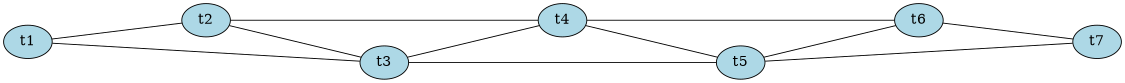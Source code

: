 graph G {
	graph [overlap=false, fontname=Helvetica, fontsize=16, ratio=auto, size="7.5,10", rankdir=LR, ranksep="2.00"];
	node [label="\N", fontsize=16];
	edge [fontsize=16];
	graph [bb="0,0,154.51,229.98"];
	t4 [fillcolor=lightblue, color=black, shape=ellipse, style=filled, pos="42.099,130.79", width="0.75", height="0.51069"];
	t5 [fillcolor=lightblue, color=black, shape=ellipse, style=filled, pos="89,83.528", width="0.75", height="0.51069"];
	t6 [fillcolor=lightblue, color=black, shape=ellipse, style=filled, pos="27,63.822", width="0.75", height="0.51069"];
	t7 [fillcolor=lightblue, color=black, shape=ellipse, style=filled, pos="76.591,18.385", width="0.75", height="0.51069"];
	t1 [fillcolor=lightblue, color=black, shape=ellipse, style=filled, pos="127.51,211.6", width="0.75", height="0.51069"];
	t2 [fillcolor=lightblue, color=black, shape=ellipse, style=filled, pos="61.968,196.5", width="0.75", height="0.51069"];
	t3 [fillcolor=lightblue, color=black, shape=ellipse, style=filled, pos="106.21,148.8", width="0.75", height="0.51069"];
	t4 -- t5 [pos="57.456,115.32 62.692,110.04 68.542,104.14 73.768,98.877"];
	t4 -- t6 [pos="37.973,112.49 35.843,103.04 33.251,91.546 31.121,82.1"];
	t5 -- t6 [pos="64.496,75.74 60.299,74.406 55.935,73.019 51.732,71.683"];
	t5 -- t7 [pos="85.477,65.035 83.786,56.158 81.766,45.553 80.079,36.699"];
	t6 -- t7 [pos="43.238,48.944 48.774,43.871 54.96,38.204 60.486,33.141"];
	t1 -- t2 [pos="101.6,205.63 97.025,204.58 92.257,203.48 87.683,202.42"];
	t1 -- t3 [pos="121.35,193.43 118.54,185.17 115.24,175.42 112.43,167.14"];
	t2 -- t4 [pos="56.433,178.2 53.677,169.08 50.355,158.1 47.604,149"];
	t2 -- t3 [pos="76.453,180.88 81.291,175.66 86.684,169.85 91.536,164.62"];
	t3 -- t4 [pos="81.237,141.78 76.596,140.48 71.747,139.12 67.105,137.81"];
	t3 -- t5 [pos="101.41,130.62 99.066,121.71 96.246,111.01 93.886,102.07"];
}
